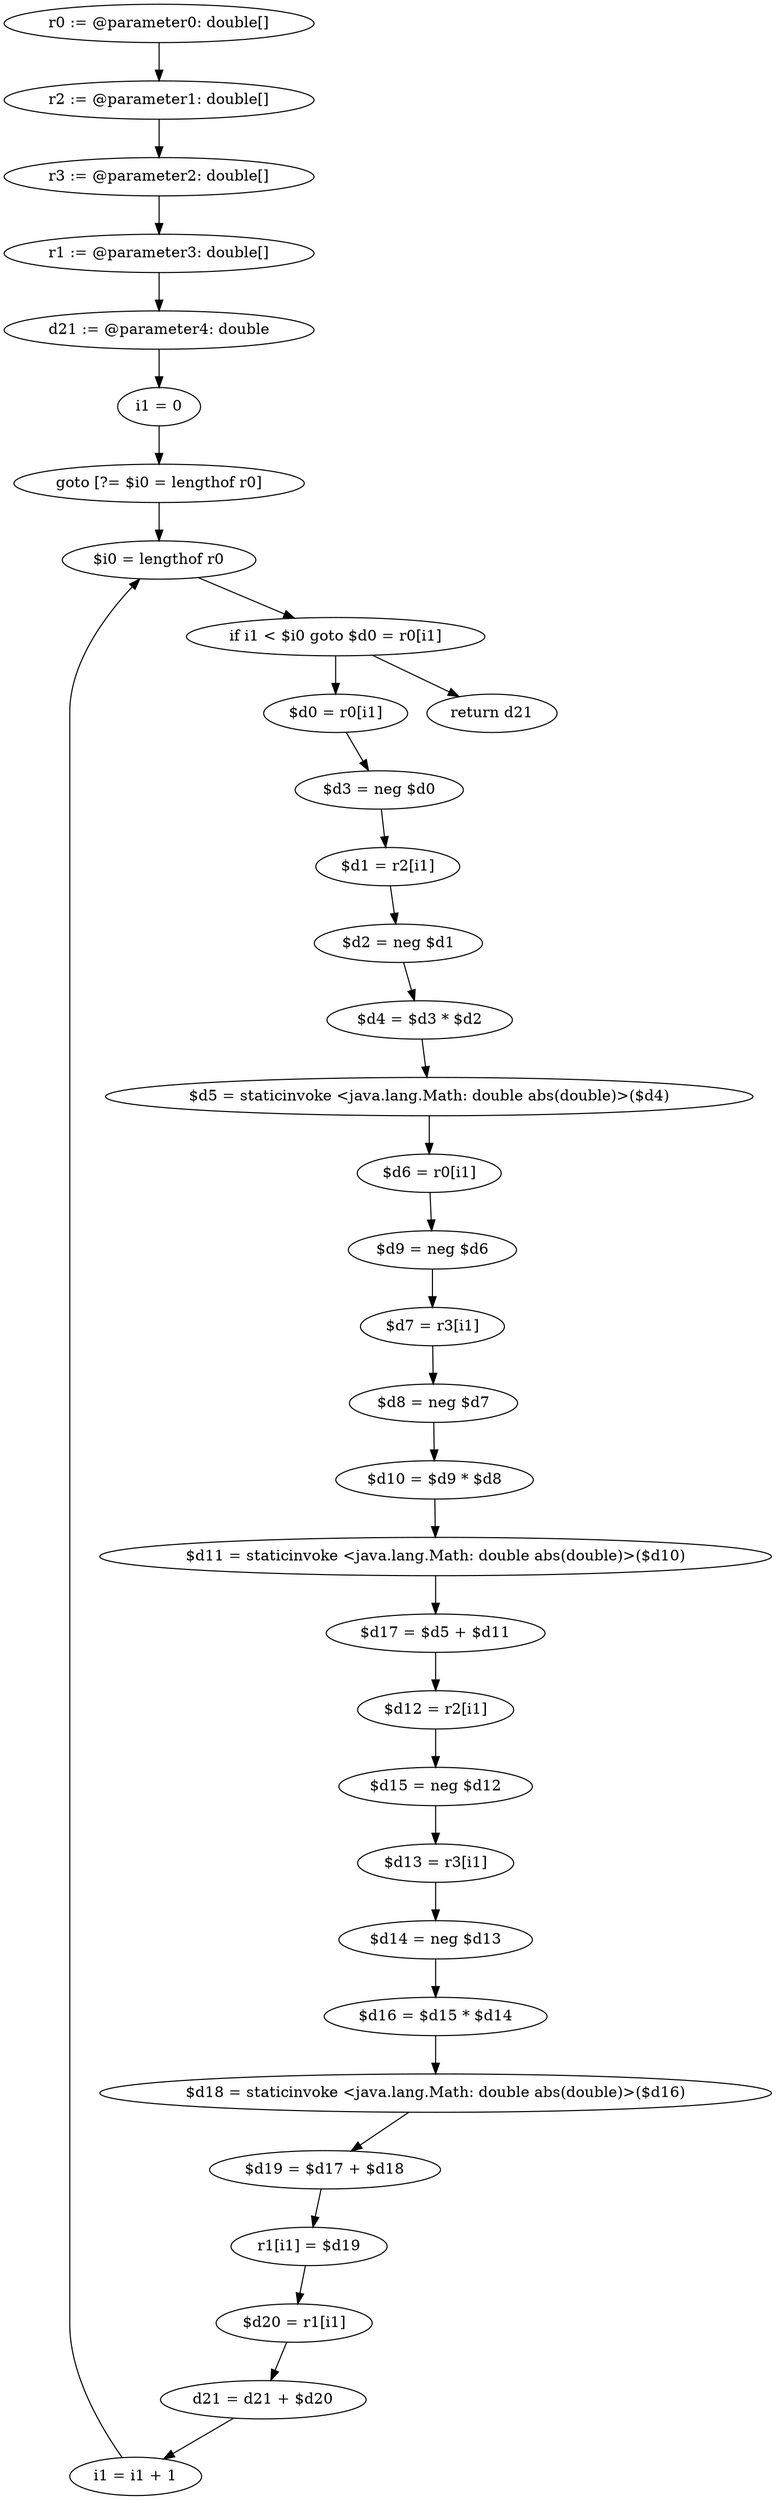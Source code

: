 digraph "unitGraph" {
    "r0 := @parameter0: double[]"
    "r2 := @parameter1: double[]"
    "r3 := @parameter2: double[]"
    "r1 := @parameter3: double[]"
    "d21 := @parameter4: double"
    "i1 = 0"
    "goto [?= $i0 = lengthof r0]"
    "$d0 = r0[i1]"
    "$d3 = neg $d0"
    "$d1 = r2[i1]"
    "$d2 = neg $d1"
    "$d4 = $d3 * $d2"
    "$d5 = staticinvoke <java.lang.Math: double abs(double)>($d4)"
    "$d6 = r0[i1]"
    "$d9 = neg $d6"
    "$d7 = r3[i1]"
    "$d8 = neg $d7"
    "$d10 = $d9 * $d8"
    "$d11 = staticinvoke <java.lang.Math: double abs(double)>($d10)"
    "$d17 = $d5 + $d11"
    "$d12 = r2[i1]"
    "$d15 = neg $d12"
    "$d13 = r3[i1]"
    "$d14 = neg $d13"
    "$d16 = $d15 * $d14"
    "$d18 = staticinvoke <java.lang.Math: double abs(double)>($d16)"
    "$d19 = $d17 + $d18"
    "r1[i1] = $d19"
    "$d20 = r1[i1]"
    "d21 = d21 + $d20"
    "i1 = i1 + 1"
    "$i0 = lengthof r0"
    "if i1 < $i0 goto $d0 = r0[i1]"
    "return d21"
    "r0 := @parameter0: double[]"->"r2 := @parameter1: double[]";
    "r2 := @parameter1: double[]"->"r3 := @parameter2: double[]";
    "r3 := @parameter2: double[]"->"r1 := @parameter3: double[]";
    "r1 := @parameter3: double[]"->"d21 := @parameter4: double";
    "d21 := @parameter4: double"->"i1 = 0";
    "i1 = 0"->"goto [?= $i0 = lengthof r0]";
    "goto [?= $i0 = lengthof r0]"->"$i0 = lengthof r0";
    "$d0 = r0[i1]"->"$d3 = neg $d0";
    "$d3 = neg $d0"->"$d1 = r2[i1]";
    "$d1 = r2[i1]"->"$d2 = neg $d1";
    "$d2 = neg $d1"->"$d4 = $d3 * $d2";
    "$d4 = $d3 * $d2"->"$d5 = staticinvoke <java.lang.Math: double abs(double)>($d4)";
    "$d5 = staticinvoke <java.lang.Math: double abs(double)>($d4)"->"$d6 = r0[i1]";
    "$d6 = r0[i1]"->"$d9 = neg $d6";
    "$d9 = neg $d6"->"$d7 = r3[i1]";
    "$d7 = r3[i1]"->"$d8 = neg $d7";
    "$d8 = neg $d7"->"$d10 = $d9 * $d8";
    "$d10 = $d9 * $d8"->"$d11 = staticinvoke <java.lang.Math: double abs(double)>($d10)";
    "$d11 = staticinvoke <java.lang.Math: double abs(double)>($d10)"->"$d17 = $d5 + $d11";
    "$d17 = $d5 + $d11"->"$d12 = r2[i1]";
    "$d12 = r2[i1]"->"$d15 = neg $d12";
    "$d15 = neg $d12"->"$d13 = r3[i1]";
    "$d13 = r3[i1]"->"$d14 = neg $d13";
    "$d14 = neg $d13"->"$d16 = $d15 * $d14";
    "$d16 = $d15 * $d14"->"$d18 = staticinvoke <java.lang.Math: double abs(double)>($d16)";
    "$d18 = staticinvoke <java.lang.Math: double abs(double)>($d16)"->"$d19 = $d17 + $d18";
    "$d19 = $d17 + $d18"->"r1[i1] = $d19";
    "r1[i1] = $d19"->"$d20 = r1[i1]";
    "$d20 = r1[i1]"->"d21 = d21 + $d20";
    "d21 = d21 + $d20"->"i1 = i1 + 1";
    "i1 = i1 + 1"->"$i0 = lengthof r0";
    "$i0 = lengthof r0"->"if i1 < $i0 goto $d0 = r0[i1]";
    "if i1 < $i0 goto $d0 = r0[i1]"->"return d21";
    "if i1 < $i0 goto $d0 = r0[i1]"->"$d0 = r0[i1]";
}
